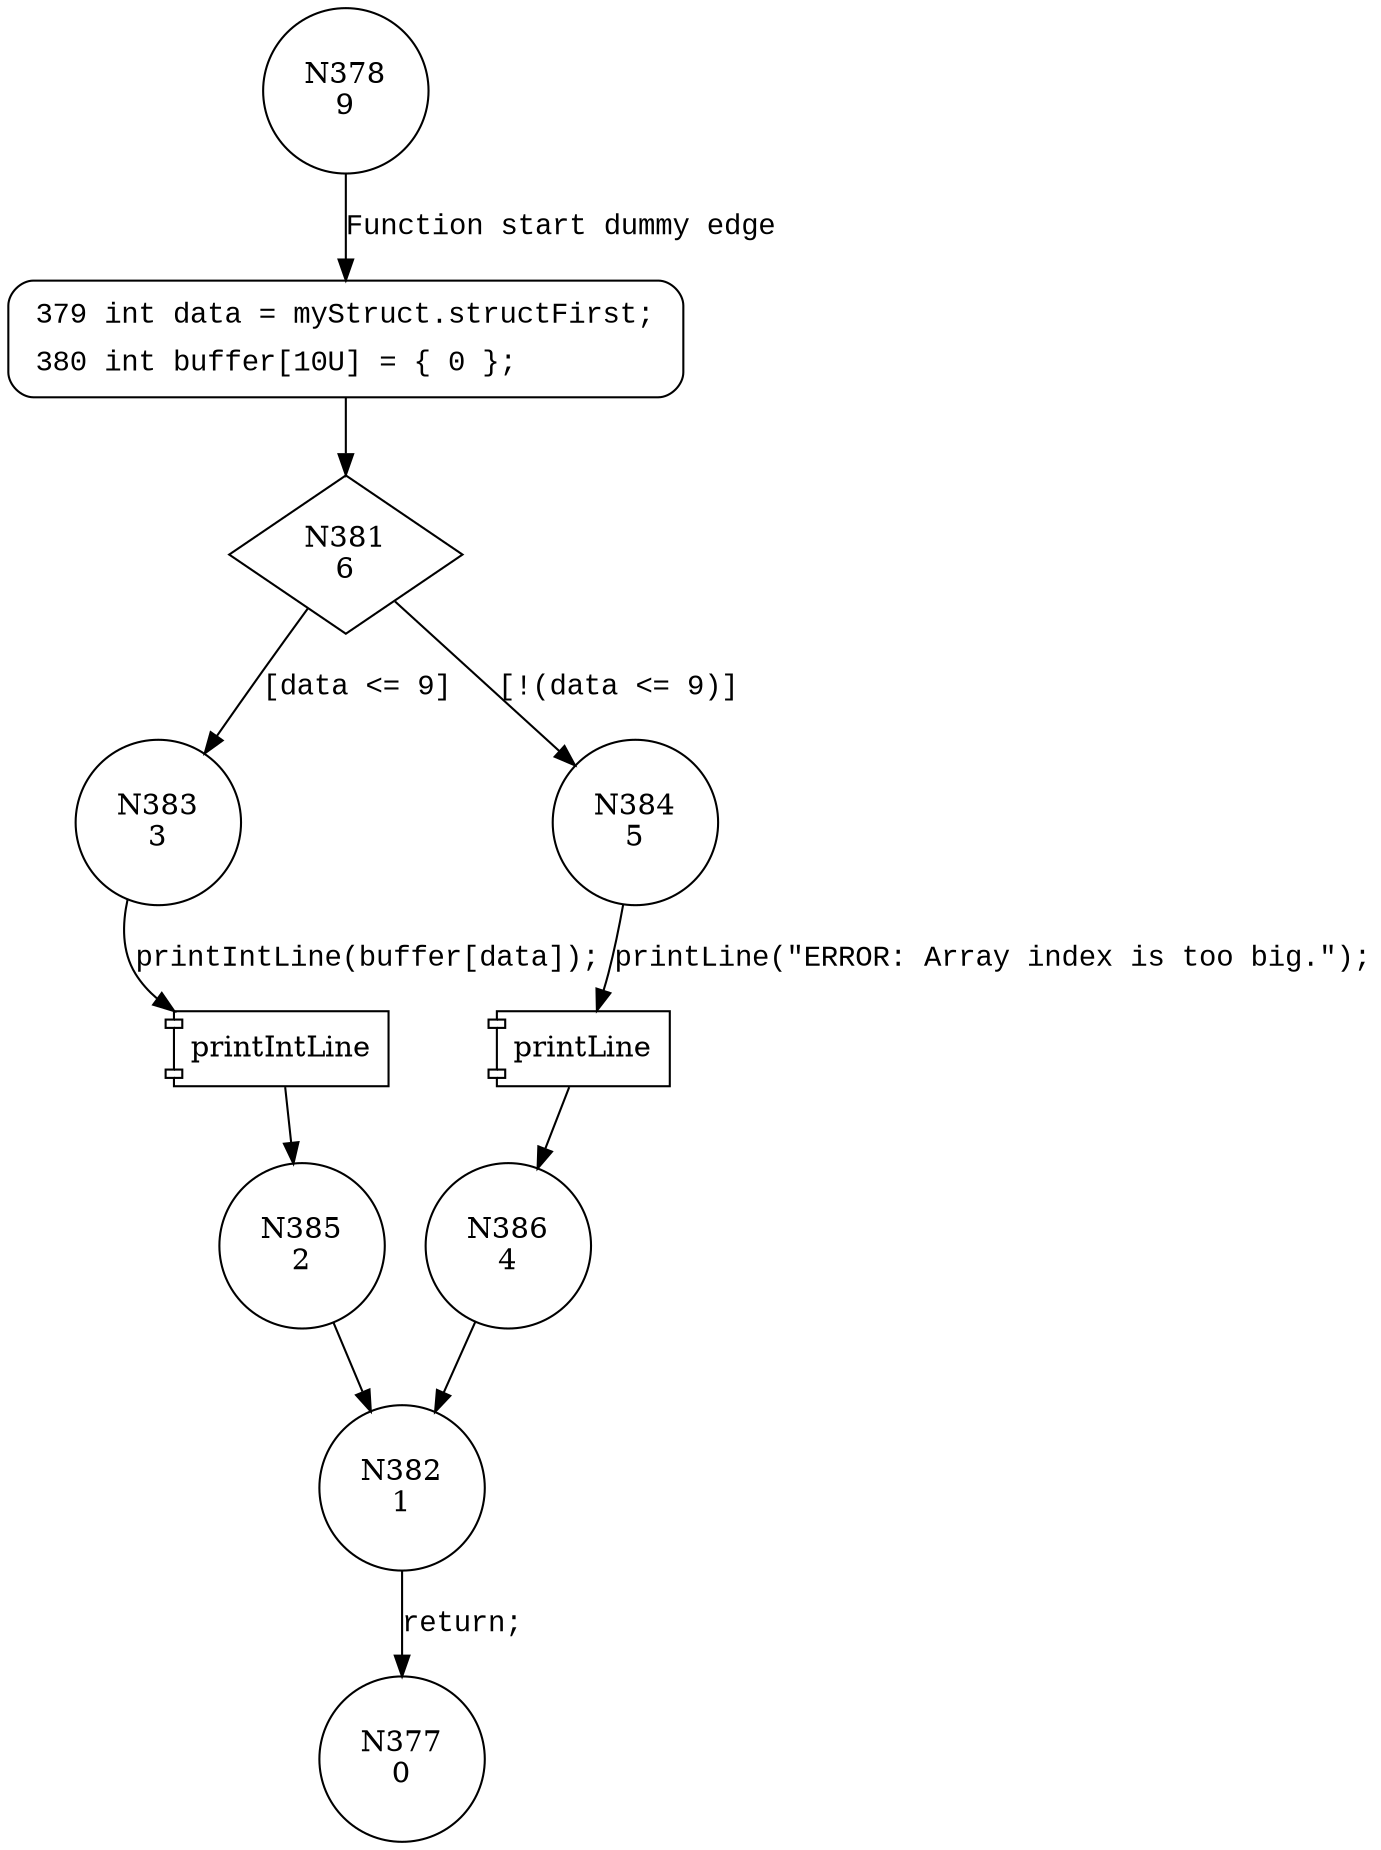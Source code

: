 digraph CWE127_Buffer_Underread__CWE839_fgets_67b_badSink {
378 [shape="circle" label="N378\n9"]
379 [shape="circle" label="N379\n8"]
381 [shape="diamond" label="N381\n6"]
383 [shape="circle" label="N383\n3"]
384 [shape="circle" label="N384\n5"]
386 [shape="circle" label="N386\n4"]
382 [shape="circle" label="N382\n1"]
377 [shape="circle" label="N377\n0"]
385 [shape="circle" label="N385\n2"]
379 [style="filled,bold" penwidth="1" fillcolor="white" fontname="Courier New" shape="Mrecord" label=<<table border="0" cellborder="0" cellpadding="3" bgcolor="white"><tr><td align="right">379</td><td align="left">int data = myStruct.structFirst;</td></tr><tr><td align="right">380</td><td align="left">int buffer[10U] = &#123; 0 &#125;;</td></tr></table>>]
379 -> 381[label=""]
378 -> 379 [label="Function start dummy edge" fontname="Courier New"]
381 -> 383 [label="[data <= 9]" fontname="Courier New"]
381 -> 384 [label="[!(data <= 9)]" fontname="Courier New"]
100024 [shape="component" label="printLine"]
384 -> 100024 [label="printLine(\"ERROR: Array index is too big.\");" fontname="Courier New"]
100024 -> 386 [label="" fontname="Courier New"]
382 -> 377 [label="return;" fontname="Courier New"]
100025 [shape="component" label="printIntLine"]
383 -> 100025 [label="printIntLine(buffer[data]);" fontname="Courier New"]
100025 -> 385 [label="" fontname="Courier New"]
386 -> 382 [label="" fontname="Courier New"]
385 -> 382 [label="" fontname="Courier New"]
}